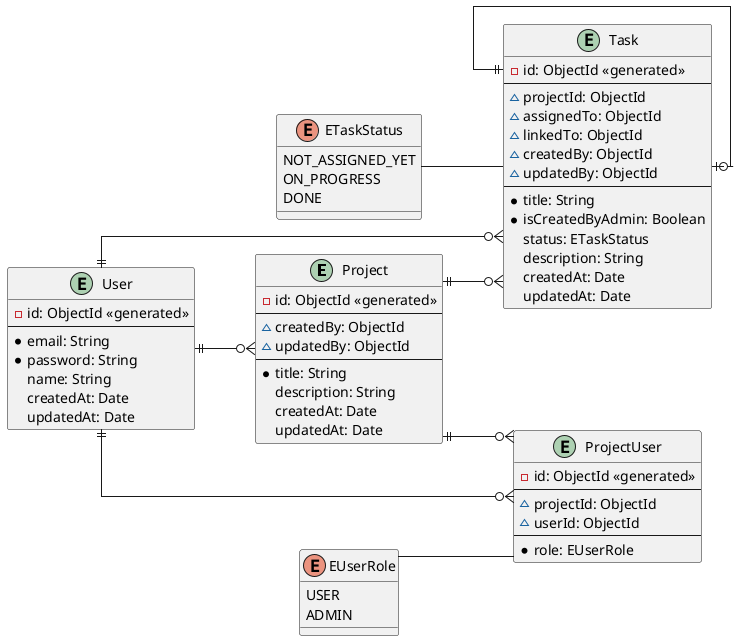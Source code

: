 @startuml todoERD

skinparam linetype ortho
left to right direction

entity Project {
    -id: ObjectId <<generated>>
    --
    ~createdBy: ObjectId
    ~updatedBy: ObjectId
    --
    *title: String
    description: String
    createdAt: Date
    updatedAt: Date
}

entity Task {
    -id: ObjectId <<generated>>
    --
    ~projectId: ObjectId
    ~assignedTo: ObjectId
    ~linkedTo: ObjectId
    ~createdBy: ObjectId
    ~updatedBy: ObjectId
    --
    *title: String
    *isCreatedByAdmin: Boolean
    status: ETaskStatus
    description: String
    createdAt: Date
    updatedAt: Date
}

entity User {
    -id: ObjectId <<generated>>
    --
    *email: String
    *password: String
    name: String
    createdAt: Date
    updatedAt: Date
}

' entity UserCredentials {
'     -id: ObjectId <<generated>>
'     --
'     ~userId: ObjectId
'     --
'     *password: String
' }

entity ProjectUser {
    -id: ObjectId <<generated>>
    --
    ~projectId: ObjectId
    ~userId: ObjectId
    --
    *role: EUserRole
}

Enum EUserRole {
    USER
    ADMIN
}

Enum ETaskStatus {
    NOT_ASSIGNED_YET
    ON_PROGRESS
    DONE
}
Task ||--o| Task
Project ||--o{ Task
Project ||--o{ ProjectUser
User ||--o{ ProjectUser
User ||--o{ Task
User ||--o{ Project
' User ||--|| UserCredentials


EUserRole -- ProjectUser
ETaskStatus -- Task

@enduml